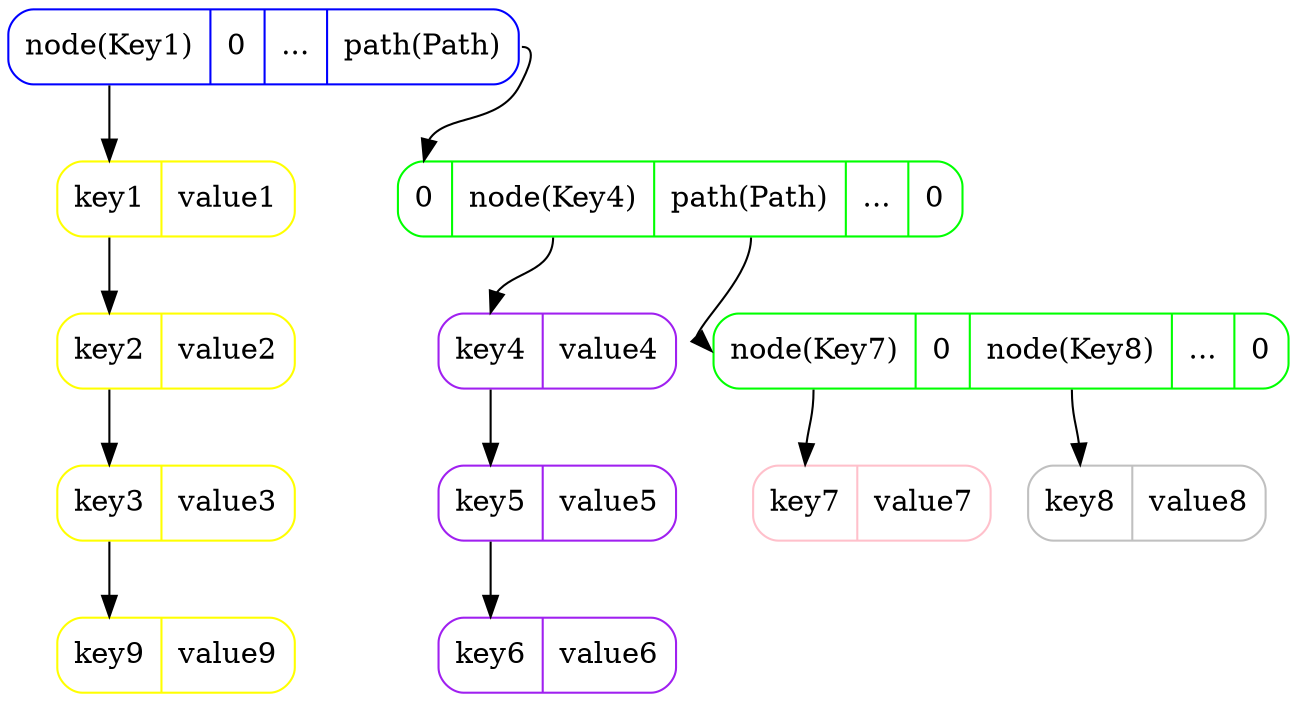 digraph {
    node [shape=Mrecord];
    roots [label="<f0> node(Key1)|<f1> 0|<f2> ...|<f3> path(Path)" color = blue];
    node1 [label="<f0> key1|<f1> value1" color = yellow];
    node2 [label="<f0> key2|<f1> value2" color = yellow];
    node3 [label="<f0> key3|<f1> value3" color = yellow];
    pathA [label="<f0> 0|<f1> node(Key4)|<f2> path(Path)|<f3> ...|<f4> 0" color = green];
    pathB [label="<f0> node(Key7)|<f1> 0|<f2> node(Key8)|<f3> ...|<f4> 0" color = green];

    node4 [label="<f0> key4|<f1> value4" color = purple];
    node5 [label="<f0> key5|<f1> value5" color = purple];
    node6 [label="<f0> key6|<f1> value6" color = purple];
    node7 [label="<f0> key7|<f1> value7" color = pink];
    node8 [label="<f0> key8|<f1> value8" color = grey];
    node9 [label="<f0> key9|<f1> value9" color = yellow];
    roots:f0 -> node1:f0;
    node1:f0 -> node2:f0;
    node2:f0 -> node3:f0;
    pathA:f1 -> node4:f0;
    node4:f0 -> node5:f0;
    roots:f3 -> pathA:f0;
    pathA:f2 -> pathB:f0;
    node5:f0 -> node6:f0;
    node3:f0 -> node9:f0;
    pathB:f0 -> node7:f0;
    pathB:f2 -> node8:f0;
}